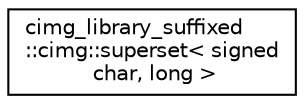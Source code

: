 digraph "Graphical Class Hierarchy"
{
  edge [fontname="Helvetica",fontsize="10",labelfontname="Helvetica",labelfontsize="10"];
  node [fontname="Helvetica",fontsize="10",shape=record];
  rankdir="LR";
  Node1 [label="cimg_library_suffixed\l::cimg::superset\< signed\l char, long \>",height=0.2,width=0.4,color="black", fillcolor="white", style="filled",URL="$structcimg__library__suffixed_1_1cimg_1_1superset_3_01signed_01char_00_01long_01_4.html"];
}
